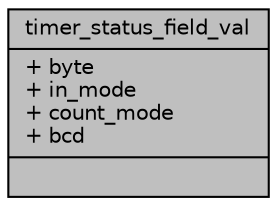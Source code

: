 digraph "timer_status_field_val"
{
 // INTERACTIVE_SVG=YES
 // LATEX_PDF_SIZE
  bgcolor="transparent";
  edge [fontname="Helvetica",fontsize="10",labelfontname="Helvetica",labelfontsize="10"];
  node [fontname="Helvetica",fontsize="10",shape=record];
  Node1 [label="{timer_status_field_val\n|+ byte\l+ in_mode\l+ count_mode\l+ bcd\l|}",height=0.2,width=0.4,color="black", fillcolor="grey75", style="filled", fontcolor="black",tooltip="Union for storing values of timer status fields, including the full status byte."];
}
